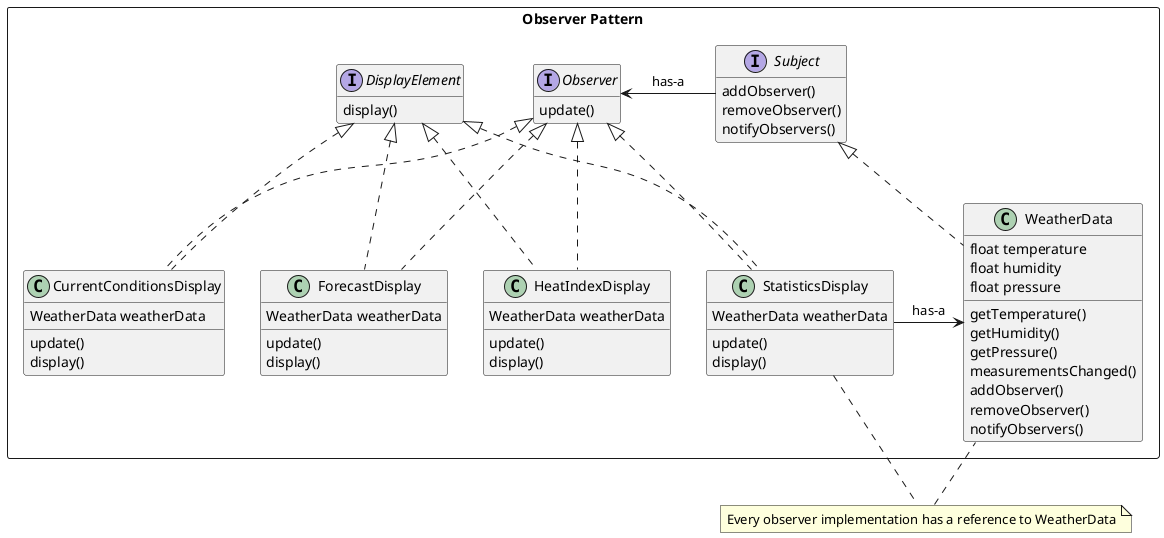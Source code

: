 @startuml
'https://plantuml.com/class-diagram

package "Observer Pattern" <<Rectangle>> {
    interface Subject {
        addObserver()
        removeObserver()
        notifyObservers()
    }

    class WeatherData implements Subject {
        float temperature
        float humidity
        float pressure
        getTemperature()
        getHumidity()
        getPressure()
        measurementsChanged()
        addObserver()
        removeObserver()
        notifyObservers()
    }

    interface Observer {
        update()
    }

    interface DisplayElement {
        display()
    }

    class CurrentConditionsDisplay implements Observer, DisplayElement {
        WeatherData weatherData
        update()
        display()
    }

    class ForecastDisplay implements Observer, DisplayElement {
        WeatherData weatherData
        update()
        display()
    }

    class StatisticsDisplay implements Observer, DisplayElement {
        WeatherData weatherData
        update()
        display()
    }

    class HeatIndexDisplay implements Observer, DisplayElement {
        WeatherData weatherData
        update()
        display()
    }
}

note "Every observer implementation has a reference to WeatherData" as reference_note
Subject -left-> Observer: has-a
StatisticsDisplay -right-> WeatherData: has-a
StatisticsDisplay .. reference_note
reference_note .. WeatherData
hide empty members
@enduml